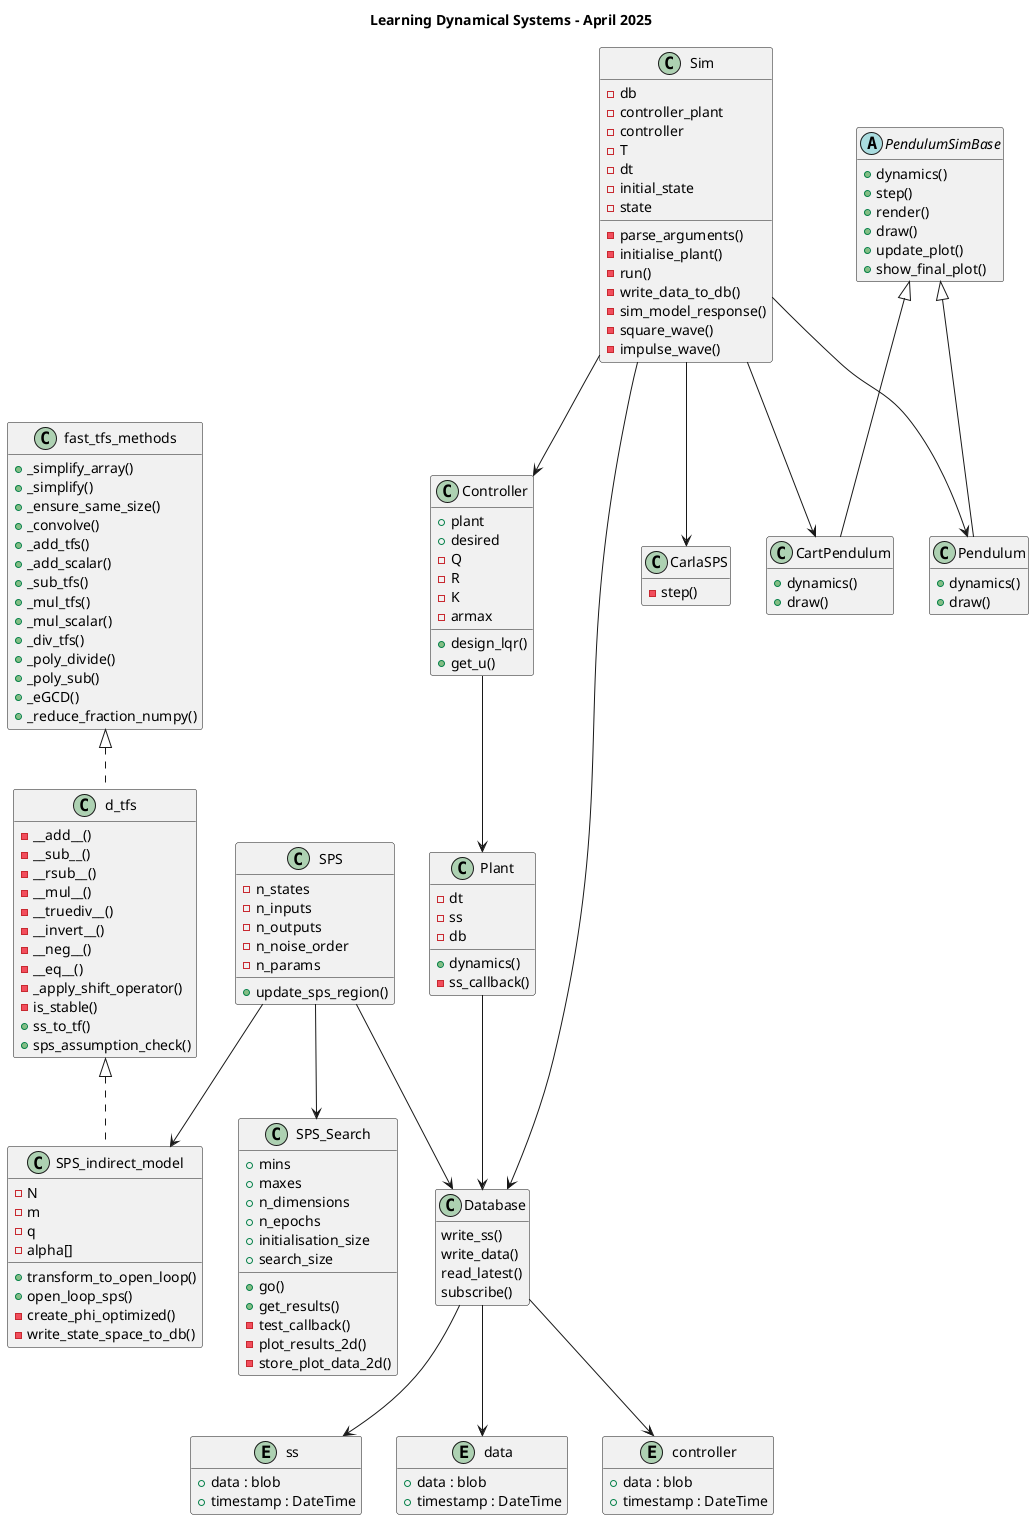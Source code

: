 @startuml class_diagram
title Learning Dynamical Systems - April 2025
' SPS '
class d_tfs implements fast_tfs_methods {
    - __add__()
    - __sub__()
    - __rsub__()
    - __mul__()
    - __truediv__()
    - __invert__()
    - __neg__()
    - __eq__()
    - _apply_shift_operator()
    - is_stable()
    + ss_to_tf()
    + sps_assumption_check()
}

class fast_tfs_methods {
    + _simplify_array()
    + _simplify()
    + _ensure_same_size()
    + _convolve()
    + _add_tfs()
    + _add_scalar()
    + _sub_tfs()
    + _mul_tfs()
    + _mul_scalar()
    + _div_tfs()
    + _poly_divide()
    + _poly_sub()
    + _eGCD()
    + _reduce_fraction_numpy()

}


class SPS_indirect_model implements d_tfs {
    - N
    - m
    - q
    - alpha[]

    + transform_to_open_loop()
    + open_loop_sps()
    - create_phi_optimized()
    - write_state_space_to_db()
}

class SPS {
    - n_states
    - n_inputs
    - n_outputs
    - n_noise_order
    - n_params
    + update_sps_region()
}

SPS --> Database
SPS --> SPS_indirect_model
SPS --> SPS_Search


class SPS_Search {
    + mins
    + maxes
    + n_dimensions
    + n_epochs
    + initialisation_size
    + search_size

    + go()
    + get_results()
    - test_callback()
    - plot_results_2d()
    - store_plot_data_2d()
}




' Control '
' class Observer {
'     + P
'     + Q
'     + R
'     + C
'     + L
'     + window_size
'     + epsilon
'     {method} update()
'     {method} estimate_measurement_covariance()
'     {method} estimate_process_covariance()
' }

class Controller {
    + plant
    + desired
    - Q
    - R
    - K
    - armax
    + design_lqr()
    + get_u()
}

class Plant {
    - dt
    - ss
    - db
    + dynamics()
    - ss_callback()
}

class CarlaSPS {
    - step()
}

Controller --> Plant
Plant --> Database
' Simulation '

class Sim {
    - db
    - controller_plant
    - controller
    - T
    - dt
    - initial_state
    - state

    - parse_arguments()
    - initialise_plant()
    - run()
    - write_data_to_db()
    - sim_model_response()
    - square_wave()
    - impulse_wave()
}

Sim --> CartPendulum
Sim --> Pendulum
Sim --> Controller
Sim --> Database
Sim --> CarlaSPS

abstract class PendulumSimBase {
    + dynamics()
    + step()
    + render()
    + draw()
    + update_plot()
    + show_final_plot()
}

class Pendulum extends PendulumSimBase {
    + dynamics()
    + draw()
}

class CartPendulum extends PendulumSimBase {
    + dynamics()
    + draw()
}



' database classes '
class Database {
    {method} write_ss()
    {method} write_data()
    {method} read_latest()
    {method} subscribe()
}

entity ss {
    + data : blob
    + timestamp : DateTime
}
entity data {
    + data : blob
    + timestamp : DateTime
}

entity controller {
    + data : blob
    + timestamp : DateTime

}

Database --> ss
Database --> data
Database --> controller


hide empty members
@enduml